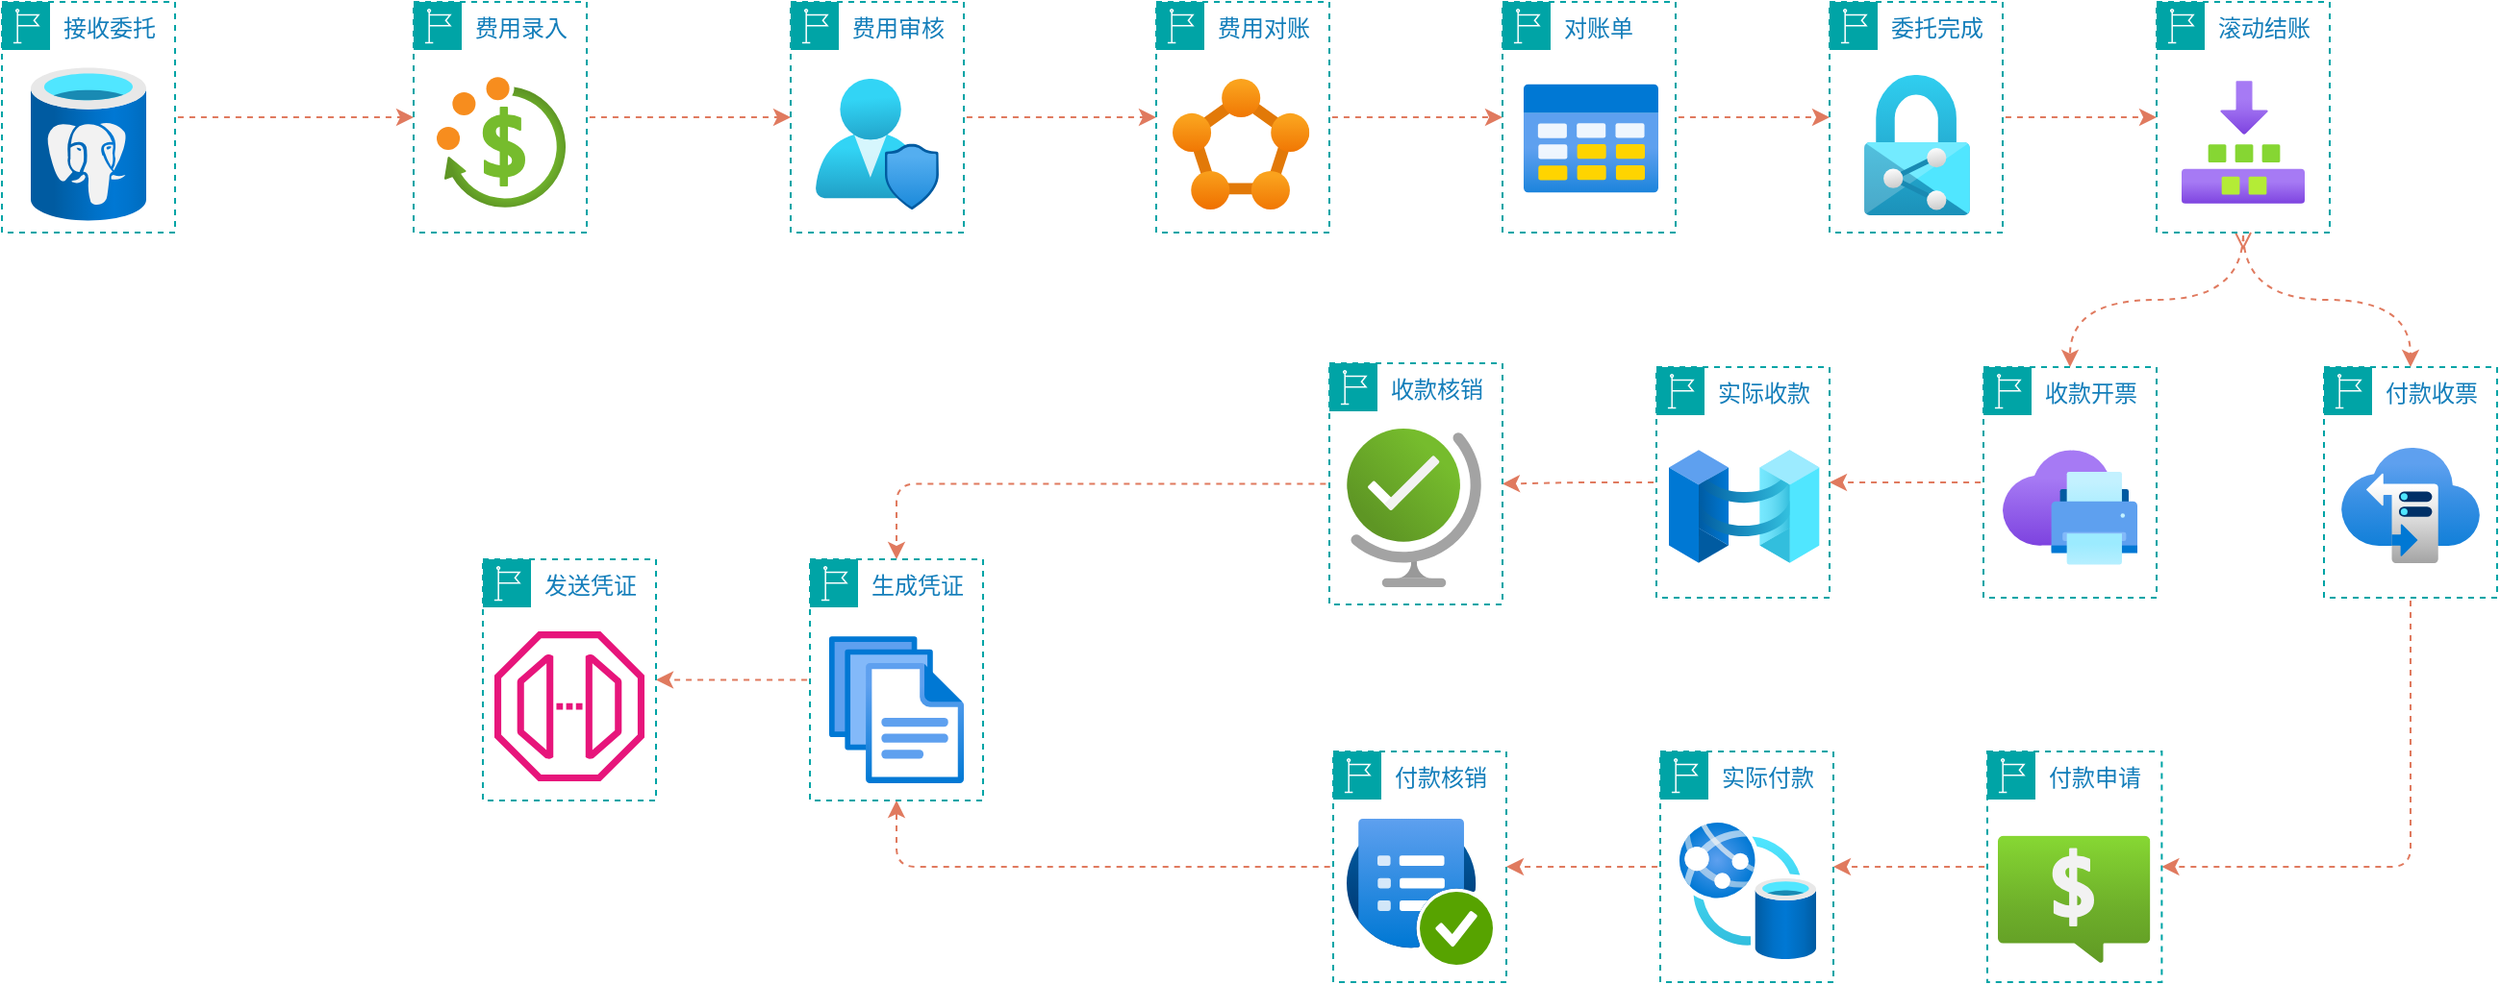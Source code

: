<mxfile version="26.2.2">
  <diagram name="第 1 页" id="OYfZ1aR9nhaGfi7T9HBL">
    <mxGraphModel dx="1428" dy="841" grid="1" gridSize="10" guides="1" tooltips="1" connect="1" arrows="1" fold="1" page="1" pageScale="1" pageWidth="1920" pageHeight="1200" math="0" shadow="0">
      <root>
        <mxCell id="0" />
        <mxCell id="1" parent="0" />
        <mxCell id="cMBpH79swEZqhEmMx16I-26" value="" style="edgeStyle=orthogonalEdgeStyle;rounded=0;orthogonalLoop=1;jettySize=auto;html=1;strokeColor=#E07A5F;fontColor=#393C56;fillColor=#F2CC8F;flowAnimation=1;dashed=1;flowAnimationDuration=1500;" parent="1" source="cMBpH79swEZqhEmMx16I-23" target="cMBpH79swEZqhEmMx16I-24" edge="1">
          <mxGeometry relative="1" as="geometry" />
        </mxCell>
        <mxCell id="cMBpH79swEZqhEmMx16I-23" value="接收委托" style="points=[[0,0],[0.25,0],[0.5,0],[0.75,0],[1,0],[1,0.25],[1,0.5],[1,0.75],[1,1],[0.75,1],[0.5,1],[0.25,1],[0,1],[0,0.75],[0,0.5],[0,0.25]];outlineConnect=0;gradientColor=none;html=1;whiteSpace=wrap;fontSize=12;fontStyle=0;container=1;pointerEvents=0;collapsible=0;recursiveResize=0;shape=mxgraph.aws4.group;grIcon=mxgraph.aws4.group_region;strokeColor=#00A4A6;fillColor=none;verticalAlign=top;align=left;spacingLeft=30;fontColor=#147EBA;dashed=1;" parent="1" vertex="1">
          <mxGeometry x="40" y="40" width="90" height="120" as="geometry" />
        </mxCell>
        <mxCell id="cMBpH79swEZqhEmMx16I-18" value="" style="image;aspect=fixed;html=1;points=[];align=center;fontSize=12;image=img/lib/azure2/databases/Azure_Database_PostgreSQL_Server.svg;strokeColor=#E07A5F;fontColor=#393C56;fillColor=#F2CC8F;" parent="cMBpH79swEZqhEmMx16I-23" vertex="1">
          <mxGeometry x="15" y="34" width="60" height="79.96" as="geometry" />
        </mxCell>
        <mxCell id="cMBpH79swEZqhEmMx16I-30" value="" style="edgeStyle=orthogonalEdgeStyle;rounded=0;orthogonalLoop=1;jettySize=auto;html=1;strokeColor=#E07A5F;fontColor=#393C56;fillColor=#F2CC8F;flowAnimation=1;flowAnimationDuration=1500;dashed=1;" parent="1" source="cMBpH79swEZqhEmMx16I-24" target="cMBpH79swEZqhEmMx16I-28" edge="1">
          <mxGeometry relative="1" as="geometry" />
        </mxCell>
        <mxCell id="cMBpH79swEZqhEmMx16I-24" value="费用录入" style="points=[[0,0],[0.25,0],[0.5,0],[0.75,0],[1,0],[1,0.25],[1,0.5],[1,0.75],[1,1],[0.75,1],[0.5,1],[0.25,1],[0,1],[0,0.75],[0,0.5],[0,0.25]];outlineConnect=0;gradientColor=none;html=1;whiteSpace=wrap;fontSize=12;fontStyle=0;container=1;pointerEvents=0;collapsible=0;recursiveResize=0;shape=mxgraph.aws4.group;grIcon=mxgraph.aws4.group_region;strokeColor=#00A4A6;fillColor=none;verticalAlign=top;align=left;spacingLeft=30;fontColor=#147EBA;dashed=1;textShadow=0;labelBorderColor=none;fontFamily=Helvetica;" parent="1" vertex="1">
          <mxGeometry x="254" y="40" width="90" height="120" as="geometry" />
        </mxCell>
        <mxCell id="cMBpH79swEZqhEmMx16I-27" value="" style="image;aspect=fixed;html=1;points=[];align=center;fontSize=12;image=img/lib/azure2/general/Cost_Budgets.svg;strokeColor=#E07A5F;fontColor=#393C56;fillColor=#F2CC8F;" parent="cMBpH79swEZqhEmMx16I-24" vertex="1">
          <mxGeometry x="12" y="39" width="67" height="68" as="geometry" />
        </mxCell>
        <mxCell id="NnhlYKm7lTxHVmqQh2AR-3" value="" style="edgeStyle=orthogonalEdgeStyle;rounded=0;orthogonalLoop=1;jettySize=auto;html=1;dashed=1;flowAnimation=1;flowAnimationDuration=1500;strokeColor=#E07A5F;" parent="1" source="cMBpH79swEZqhEmMx16I-28" target="NnhlYKm7lTxHVmqQh2AR-1" edge="1">
          <mxGeometry relative="1" as="geometry" />
        </mxCell>
        <mxCell id="cMBpH79swEZqhEmMx16I-28" value="费用审核" style="points=[[0,0],[0.25,0],[0.5,0],[0.75,0],[1,0],[1,0.25],[1,0.5],[1,0.75],[1,1],[0.75,1],[0.5,1],[0.25,1],[0,1],[0,0.75],[0,0.5],[0,0.25]];outlineConnect=0;gradientColor=none;html=1;whiteSpace=wrap;fontSize=12;fontStyle=0;container=1;pointerEvents=0;collapsible=0;recursiveResize=0;shape=mxgraph.aws4.group;grIcon=mxgraph.aws4.group_region;strokeColor=#00A4A6;fillColor=none;verticalAlign=top;align=left;spacingLeft=30;fontColor=#147EBA;dashed=1;textShadow=0;labelBorderColor=none;fontFamily=Helvetica;" parent="1" vertex="1">
          <mxGeometry x="450" y="40" width="90" height="120" as="geometry" />
        </mxCell>
        <mxCell id="cMBpH79swEZqhEmMx16I-31" value="" style="image;aspect=fixed;html=1;points=[];align=center;fontSize=12;image=img/lib/azure2/management_governance/User_Privacy.svg;strokeColor=#E07A5F;fontColor=#393C56;fillColor=#F2CC8F;" parent="cMBpH79swEZqhEmMx16I-28" vertex="1">
          <mxGeometry x="13" y="39.98" width="64" height="68" as="geometry" />
        </mxCell>
        <mxCell id="NnhlYKm7lTxHVmqQh2AR-7" value="" style="edgeStyle=orthogonalEdgeStyle;shape=connector;rounded=0;orthogonalLoop=1;jettySize=auto;html=1;dashed=1;strokeColor=#E07A5F;align=center;verticalAlign=middle;fontFamily=Helvetica;fontSize=11;fontColor=default;labelBackgroundColor=default;endArrow=classic;flowAnimation=1;flowAnimationDuration=1500;" parent="1" source="NnhlYKm7lTxHVmqQh2AR-1" target="NnhlYKm7lTxHVmqQh2AR-5" edge="1">
          <mxGeometry relative="1" as="geometry" />
        </mxCell>
        <mxCell id="NnhlYKm7lTxHVmqQh2AR-1" value="费用对账" style="points=[[0,0],[0.25,0],[0.5,0],[0.75,0],[1,0],[1,0.25],[1,0.5],[1,0.75],[1,1],[0.75,1],[0.5,1],[0.25,1],[0,1],[0,0.75],[0,0.5],[0,0.25]];outlineConnect=0;gradientColor=none;html=1;whiteSpace=wrap;fontSize=12;fontStyle=0;container=1;pointerEvents=0;collapsible=0;recursiveResize=0;shape=mxgraph.aws4.group;grIcon=mxgraph.aws4.group_region;strokeColor=#00A4A6;fillColor=none;verticalAlign=top;align=left;spacingLeft=30;fontColor=#147EBA;dashed=1;textShadow=0;labelBorderColor=none;fontFamily=Helvetica;" parent="1" vertex="1">
          <mxGeometry x="640" y="40" width="90" height="120" as="geometry" />
        </mxCell>
        <mxCell id="NnhlYKm7lTxHVmqQh2AR-4" value="" style="image;aspect=fixed;html=1;points=[];align=center;fontSize=12;image=img/lib/azure2/containers/Service_Fabric_Clusters.svg;" parent="NnhlYKm7lTxHVmqQh2AR-1" vertex="1">
          <mxGeometry x="8.5" y="40" width="71.17" height="67.98" as="geometry" />
        </mxCell>
        <mxCell id="NnhlYKm7lTxHVmqQh2AR-13" value="" style="edgeStyle=orthogonalEdgeStyle;shape=connector;rounded=0;orthogonalLoop=1;jettySize=auto;html=1;dashed=1;strokeColor=#E07A5F;align=center;verticalAlign=middle;fontFamily=Helvetica;fontSize=11;fontColor=default;labelBackgroundColor=default;endArrow=classic;flowAnimation=1;flowAnimationDuration=1500;" parent="1" source="NnhlYKm7lTxHVmqQh2AR-5" target="NnhlYKm7lTxHVmqQh2AR-11" edge="1">
          <mxGeometry relative="1" as="geometry" />
        </mxCell>
        <mxCell id="NnhlYKm7lTxHVmqQh2AR-5" value="对账单" style="points=[[0,0],[0.25,0],[0.5,0],[0.75,0],[1,0],[1,0.25],[1,0.5],[1,0.75],[1,1],[0.75,1],[0.5,1],[0.25,1],[0,1],[0,0.75],[0,0.5],[0,0.25]];outlineConnect=0;gradientColor=none;html=1;whiteSpace=wrap;fontSize=12;fontStyle=0;container=1;pointerEvents=0;collapsible=0;recursiveResize=0;shape=mxgraph.aws4.group;grIcon=mxgraph.aws4.group_region;strokeColor=#00A4A6;fillColor=none;verticalAlign=top;align=left;spacingLeft=30;fontColor=#147EBA;dashed=1;textShadow=0;labelBorderColor=none;fontFamily=Helvetica;" parent="1" vertex="1">
          <mxGeometry x="820" y="40" width="90" height="120" as="geometry" />
        </mxCell>
        <mxCell id="NnhlYKm7lTxHVmqQh2AR-8" value="" style="image;html=1;points=[];align=center;fontSize=12;image=img/lib/azure2/general/Table.svg;fontFamily=Helvetica;fontColor=default;labelBackgroundColor=default;" parent="NnhlYKm7lTxHVmqQh2AR-5" vertex="1">
          <mxGeometry x="11" y="40" width="70" height="61.98" as="geometry" />
        </mxCell>
        <mxCell id="NnhlYKm7lTxHVmqQh2AR-17" value="" style="edgeStyle=orthogonalEdgeStyle;shape=connector;rounded=0;orthogonalLoop=1;jettySize=auto;html=1;dashed=1;strokeColor=#E07A5F;align=center;verticalAlign=middle;fontFamily=Helvetica;fontSize=11;fontColor=default;labelBackgroundColor=default;endArrow=classic;flowAnimation=1;flowAnimationDuration=1500;" parent="1" source="NnhlYKm7lTxHVmqQh2AR-11" target="NnhlYKm7lTxHVmqQh2AR-15" edge="1">
          <mxGeometry relative="1" as="geometry" />
        </mxCell>
        <mxCell id="NnhlYKm7lTxHVmqQh2AR-11" value="委托完成" style="points=[[0,0],[0.25,0],[0.5,0],[0.75,0],[1,0],[1,0.25],[1,0.5],[1,0.75],[1,1],[0.75,1],[0.5,1],[0.25,1],[0,1],[0,0.75],[0,0.5],[0,0.25]];outlineConnect=0;gradientColor=none;html=1;whiteSpace=wrap;fontSize=12;fontStyle=0;container=1;pointerEvents=0;collapsible=0;recursiveResize=0;shape=mxgraph.aws4.group;grIcon=mxgraph.aws4.group_region;strokeColor=#00A4A6;fillColor=none;verticalAlign=top;align=left;spacingLeft=30;fontColor=#147EBA;dashed=1;textShadow=0;labelBorderColor=none;fontFamily=Helvetica;" parent="1" vertex="1">
          <mxGeometry x="990" y="40" width="90" height="120" as="geometry" />
        </mxCell>
        <mxCell id="NnhlYKm7lTxHVmqQh2AR-14" value="" style="image;aspect=fixed;html=1;points=[];align=center;fontSize=12;image=img/lib/azure2/identity/Azure_Information_Protection.svg;fontFamily=Helvetica;fontColor=default;labelBackgroundColor=default;" parent="NnhlYKm7lTxHVmqQh2AR-11" vertex="1">
          <mxGeometry x="18" y="37.99" width="54.97" height="73.01" as="geometry" />
        </mxCell>
        <mxCell id="NnhlYKm7lTxHVmqQh2AR-21" value="" style="edgeStyle=orthogonalEdgeStyle;shape=connector;rounded=0;orthogonalLoop=1;jettySize=auto;html=1;dashed=1;strokeColor=#E07A5F;align=center;verticalAlign=middle;fontFamily=Helvetica;fontSize=11;fontColor=default;labelBackgroundColor=default;endArrow=classic;flowAnimation=1;flowAnimationDuration=1500;curved=1;" parent="1" source="NnhlYKm7lTxHVmqQh2AR-15" target="NnhlYKm7lTxHVmqQh2AR-19" edge="1">
          <mxGeometry relative="1" as="geometry" />
        </mxCell>
        <mxCell id="NnhlYKm7lTxHVmqQh2AR-24" value="" style="edgeStyle=orthogonalEdgeStyle;shape=connector;rounded=0;orthogonalLoop=1;jettySize=auto;html=1;dashed=1;strokeColor=#E07A5F;align=center;verticalAlign=middle;fontFamily=Helvetica;fontSize=11;fontColor=default;labelBackgroundColor=default;endArrow=classic;flowAnimation=1;flowAnimationDuration=1500;curved=1;startArrow=ERmany;startFill=0;" parent="1" source="NnhlYKm7lTxHVmqQh2AR-15" target="NnhlYKm7lTxHVmqQh2AR-22" edge="1">
          <mxGeometry relative="1" as="geometry" />
        </mxCell>
        <mxCell id="NnhlYKm7lTxHVmqQh2AR-15" value="滚动结账" style="points=[[0,0],[0.25,0],[0.5,0],[0.75,0],[1,0],[1,0.25],[1,0.5],[1,0.75],[1,1],[0.75,1],[0.5,1],[0.25,1],[0,1],[0,0.75],[0,0.5],[0,0.25]];outlineConnect=0;gradientColor=none;html=1;whiteSpace=wrap;fontSize=12;fontStyle=0;container=1;pointerEvents=0;collapsible=0;recursiveResize=0;shape=mxgraph.aws4.group;grIcon=mxgraph.aws4.group_region;strokeColor=#00A4A6;fillColor=none;verticalAlign=top;align=left;spacingLeft=30;fontColor=#147EBA;dashed=1;textShadow=0;labelBorderColor=none;fontFamily=Helvetica;" parent="1" vertex="1">
          <mxGeometry x="1160" y="40" width="90" height="120" as="geometry" />
        </mxCell>
        <mxCell id="NnhlYKm7lTxHVmqQh2AR-18" value="" style="image;aspect=fixed;html=1;points=[];align=center;fontSize=12;image=img/lib/azure2/general/Builds.svg;fontFamily=Helvetica;fontColor=default;labelBackgroundColor=default;" parent="NnhlYKm7lTxHVmqQh2AR-15" vertex="1">
          <mxGeometry x="13" y="41" width="64" height="64" as="geometry" />
        </mxCell>
        <mxCell id="NnhlYKm7lTxHVmqQh2AR-30" value="" style="edgeStyle=orthogonalEdgeStyle;shape=connector;rounded=0;orthogonalLoop=1;jettySize=auto;html=1;dashed=1;strokeColor=#E07A5F;align=center;verticalAlign=middle;fontFamily=Helvetica;fontSize=11;fontColor=default;labelBackgroundColor=default;endArrow=classic;flowAnimation=1;flowAnimationDuration=1500;" parent="1" source="NnhlYKm7lTxHVmqQh2AR-19" target="NnhlYKm7lTxHVmqQh2AR-28" edge="1">
          <mxGeometry relative="1" as="geometry" />
        </mxCell>
        <mxCell id="NnhlYKm7lTxHVmqQh2AR-19" value="收款开票" style="points=[[0,0],[0.25,0],[0.5,0],[0.75,0],[1,0],[1,0.25],[1,0.5],[1,0.75],[1,1],[0.75,1],[0.5,1],[0.25,1],[0,1],[0,0.75],[0,0.5],[0,0.25]];outlineConnect=0;gradientColor=none;html=1;whiteSpace=wrap;fontSize=12;fontStyle=0;container=1;pointerEvents=0;collapsible=0;recursiveResize=0;shape=mxgraph.aws4.group;grIcon=mxgraph.aws4.group_region;strokeColor=#00A4A6;fillColor=none;verticalAlign=top;align=left;spacingLeft=30;fontColor=#147EBA;dashed=1;textShadow=0;labelBorderColor=none;fontFamily=Helvetica;" parent="1" vertex="1">
          <mxGeometry x="1070" y="230" width="90" height="120" as="geometry" />
        </mxCell>
        <mxCell id="NnhlYKm7lTxHVmqQh2AR-26" value="" style="image;aspect=fixed;html=1;points=[];align=center;fontSize=12;image=img/lib/azure2/other/Universal_Print.svg;fontFamily=Helvetica;fontColor=default;labelBackgroundColor=default;" parent="NnhlYKm7lTxHVmqQh2AR-19" vertex="1">
          <mxGeometry x="10" y="43" width="70" height="60" as="geometry" />
        </mxCell>
        <mxCell id="NnhlYKm7lTxHVmqQh2AR-33" value="" style="edgeStyle=orthogonalEdgeStyle;shape=connector;rounded=1;orthogonalLoop=1;jettySize=auto;html=1;dashed=1;strokeColor=#E07A5F;align=center;verticalAlign=middle;fontFamily=Helvetica;fontSize=11;fontColor=default;labelBackgroundColor=default;endArrow=classic;flowAnimation=1;flowAnimationDuration=1500;entryX=1;entryY=0.5;entryDx=0;entryDy=0;exitX=0.5;exitY=1;exitDx=0;exitDy=0;curved=0;" parent="1" source="NnhlYKm7lTxHVmqQh2AR-22" target="NnhlYKm7lTxHVmqQh2AR-31" edge="1">
          <mxGeometry relative="1" as="geometry" />
        </mxCell>
        <mxCell id="NnhlYKm7lTxHVmqQh2AR-22" value="付款收票" style="points=[[0,0],[0.25,0],[0.5,0],[0.75,0],[1,0],[1,0.25],[1,0.5],[1,0.75],[1,1],[0.75,1],[0.5,1],[0.25,1],[0,1],[0,0.75],[0,0.5],[0,0.25]];outlineConnect=0;gradientColor=none;html=1;whiteSpace=wrap;fontSize=12;fontStyle=0;container=1;pointerEvents=0;collapsible=0;recursiveResize=0;shape=mxgraph.aws4.group;grIcon=mxgraph.aws4.group_region;strokeColor=#00A4A6;fillColor=none;verticalAlign=top;align=left;spacingLeft=30;fontColor=#147EBA;dashed=1;textShadow=0;labelBorderColor=none;fontFamily=Helvetica;" parent="1" vertex="1">
          <mxGeometry x="1247" y="230" width="90" height="120" as="geometry" />
        </mxCell>
        <mxCell id="NnhlYKm7lTxHVmqQh2AR-27" value="" style="image;aspect=fixed;html=1;points=[];align=center;fontSize=12;image=img/lib/azure2/storage/Storage_Sync_Services.svg;fontFamily=Helvetica;fontColor=default;labelBackgroundColor=default;" parent="NnhlYKm7lTxHVmqQh2AR-22" vertex="1">
          <mxGeometry x="9" y="42" width="72" height="60" as="geometry" />
        </mxCell>
        <mxCell id="NnhlYKm7lTxHVmqQh2AR-44" value="" style="edgeStyle=orthogonalEdgeStyle;shape=connector;rounded=0;orthogonalLoop=1;jettySize=auto;html=1;dashed=1;strokeColor=#E07A5F;align=center;verticalAlign=middle;fontFamily=Helvetica;fontSize=11;fontColor=default;labelBackgroundColor=default;endArrow=classic;flowAnimation=1;flowAnimationDuration=1500;" parent="1" source="NnhlYKm7lTxHVmqQh2AR-28" target="NnhlYKm7lTxHVmqQh2AR-42" edge="1">
          <mxGeometry relative="1" as="geometry" />
        </mxCell>
        <mxCell id="NnhlYKm7lTxHVmqQh2AR-28" value="实际收款" style="points=[[0,0],[0.25,0],[0.5,0],[0.75,0],[1,0],[1,0.25],[1,0.5],[1,0.75],[1,1],[0.75,1],[0.5,1],[0.25,1],[0,1],[0,0.75],[0,0.5],[0,0.25]];outlineConnect=0;gradientColor=none;html=1;whiteSpace=wrap;fontSize=12;fontStyle=0;container=1;pointerEvents=0;collapsible=0;recursiveResize=0;shape=mxgraph.aws4.group;grIcon=mxgraph.aws4.group_region;strokeColor=#00A4A6;fillColor=none;verticalAlign=top;align=left;spacingLeft=30;fontColor=#147EBA;dashed=1;textShadow=0;labelBorderColor=none;fontFamily=Helvetica;" parent="1" vertex="1">
          <mxGeometry x="900" y="230" width="90" height="120" as="geometry" />
        </mxCell>
        <mxCell id="NnhlYKm7lTxHVmqQh2AR-35" value="" style="image;aspect=fixed;html=1;points=[];align=center;fontSize=12;image=img/lib/azure2/management_governance/Azure_Arc.svg;fontFamily=Helvetica;fontColor=default;labelBackgroundColor=default;" parent="NnhlYKm7lTxHVmqQh2AR-28" vertex="1">
          <mxGeometry x="6.5" y="43" width="78.29" height="59" as="geometry" />
        </mxCell>
        <mxCell id="NnhlYKm7lTxHVmqQh2AR-40" value="" style="edgeStyle=orthogonalEdgeStyle;shape=connector;rounded=0;orthogonalLoop=1;jettySize=auto;html=1;dashed=1;strokeColor=#E07A5F;align=center;verticalAlign=middle;fontFamily=Helvetica;fontSize=11;fontColor=default;labelBackgroundColor=default;endArrow=classic;flowAnimation=1;flowAnimationDuration=1500;" parent="1" source="NnhlYKm7lTxHVmqQh2AR-31" target="NnhlYKm7lTxHVmqQh2AR-38" edge="1">
          <mxGeometry relative="1" as="geometry" />
        </mxCell>
        <mxCell id="NnhlYKm7lTxHVmqQh2AR-31" value="付款申请" style="points=[[0,0],[0.25,0],[0.5,0],[0.75,0],[1,0],[1,0.25],[1,0.5],[1,0.75],[1,1],[0.75,1],[0.5,1],[0.25,1],[0,1],[0,0.75],[0,0.5],[0,0.25]];outlineConnect=0;gradientColor=none;html=1;whiteSpace=wrap;fontSize=12;fontStyle=0;container=1;pointerEvents=0;collapsible=0;recursiveResize=0;shape=mxgraph.aws4.group;grIcon=mxgraph.aws4.group_region;strokeColor=#00A4A6;fillColor=none;verticalAlign=top;align=left;spacingLeft=30;fontColor=#147EBA;dashed=1;textShadow=0;labelBorderColor=none;fontFamily=Helvetica;" parent="1" vertex="1">
          <mxGeometry x="1072" y="430" width="90.69" height="120" as="geometry" />
        </mxCell>
        <mxCell id="NnhlYKm7lTxHVmqQh2AR-41" value="" style="image;aspect=fixed;html=1;points=[];align=center;fontSize=12;image=img/lib/azure2/general/Cost_Alerts.svg;fontFamily=Helvetica;fontColor=default;labelBackgroundColor=default;" parent="NnhlYKm7lTxHVmqQh2AR-31" vertex="1">
          <mxGeometry x="5.5" y="43.81" width="79.19" height="66.19" as="geometry" />
        </mxCell>
        <mxCell id="NnhlYKm7lTxHVmqQh2AR-49" value="" style="edgeStyle=orthogonalEdgeStyle;shape=connector;rounded=0;orthogonalLoop=1;jettySize=auto;html=1;dashed=1;strokeColor=#E07A5F;align=center;verticalAlign=middle;fontFamily=Helvetica;fontSize=11;fontColor=default;labelBackgroundColor=default;endArrow=classic;flowAnimation=1;flowAnimationDuration=1500;" parent="1" source="NnhlYKm7lTxHVmqQh2AR-38" target="NnhlYKm7lTxHVmqQh2AR-47" edge="1">
          <mxGeometry relative="1" as="geometry" />
        </mxCell>
        <mxCell id="NnhlYKm7lTxHVmqQh2AR-38" value="实际付款" style="points=[[0,0],[0.25,0],[0.5,0],[0.75,0],[1,0],[1,0.25],[1,0.5],[1,0.75],[1,1],[0.75,1],[0.5,1],[0.25,1],[0,1],[0,0.75],[0,0.5],[0,0.25]];outlineConnect=0;gradientColor=none;html=1;whiteSpace=wrap;fontSize=12;fontStyle=0;container=1;pointerEvents=0;collapsible=0;recursiveResize=0;shape=mxgraph.aws4.group;grIcon=mxgraph.aws4.group_region;strokeColor=#00A4A6;fillColor=none;verticalAlign=top;align=left;spacingLeft=30;fontColor=#147EBA;dashed=1;textShadow=0;labelBorderColor=none;fontFamily=Helvetica;" parent="1" vertex="1">
          <mxGeometry x="902" y="430" width="90" height="120" as="geometry" />
        </mxCell>
        <mxCell id="r3DuShS3EowYNl5BbGFh-4" value="" style="image;aspect=fixed;html=1;points=[];align=center;fontSize=12;image=img/lib/azure2/other/Web_App_Database.svg;fontFamily=Helvetica;fontColor=#393C56;labelBackgroundColor=default;" vertex="1" parent="NnhlYKm7lTxHVmqQh2AR-38">
          <mxGeometry x="10" y="37" width="71" height="71" as="geometry" />
        </mxCell>
        <mxCell id="NnhlYKm7lTxHVmqQh2AR-54" value="" style="edgeStyle=orthogonalEdgeStyle;shape=connector;rounded=1;orthogonalLoop=1;jettySize=auto;html=1;dashed=1;strokeColor=#E07A5F;align=center;verticalAlign=middle;fontFamily=Helvetica;fontSize=11;fontColor=default;labelBackgroundColor=default;endArrow=classic;flowAnimation=1;flowAnimationDuration=1431;endFill=1;curved=0;jumpStyle=arc;jumpSize=2;snapToPoint=0;comic=0;flowAnimationTimingFunction=linear;fixDash=0;entryX=0.5;entryY=0;entryDx=0;entryDy=0;" parent="1" source="NnhlYKm7lTxHVmqQh2AR-42" target="NnhlYKm7lTxHVmqQh2AR-52" edge="1">
          <mxGeometry relative="1" as="geometry" />
        </mxCell>
        <mxCell id="NnhlYKm7lTxHVmqQh2AR-42" value="收款核销" style="points=[[0,0],[0.25,0],[0.5,0],[0.75,0],[1,0],[1,0.25],[1,0.5],[1,0.75],[1,1],[0.75,1],[0.5,1],[0.25,1],[0,1],[0,0.75],[0,0.5],[0,0.25]];outlineConnect=0;gradientColor=none;html=1;whiteSpace=wrap;fontSize=12;fontStyle=0;container=1;pointerEvents=0;collapsible=0;recursiveResize=0;shape=mxgraph.aws4.group;grIcon=mxgraph.aws4.group_region;strokeColor=#00A4A6;fillColor=none;verticalAlign=top;align=left;spacingLeft=30;fontColor=#147EBA;dashed=1;textShadow=0;labelBorderColor=none;fontFamily=Helvetica;" parent="1" vertex="1">
          <mxGeometry x="730" y="228" width="90" height="125.5" as="geometry" />
        </mxCell>
        <mxCell id="NnhlYKm7lTxHVmqQh2AR-51" value="" style="image;aspect=fixed;html=1;points=[];align=center;fontSize=12;image=img/lib/azure2/general/Globe_Success.svg;fontFamily=Helvetica;fontColor=default;labelBackgroundColor=default;" parent="NnhlYKm7lTxHVmqQh2AR-42" vertex="1">
          <mxGeometry x="9" y="34" width="70" height="82.5" as="geometry" />
        </mxCell>
        <mxCell id="NnhlYKm7lTxHVmqQh2AR-63" value="" style="edgeStyle=orthogonalEdgeStyle;shape=connector;rounded=1;orthogonalLoop=1;jettySize=auto;html=1;dashed=1;strokeColor=#E07A5F;align=center;verticalAlign=middle;fontFamily=Helvetica;fontSize=11;fontColor=default;labelBackgroundColor=default;endArrow=classic;flowAnimation=1;flowAnimationDuration=1463;endFill=1;curved=0;jumpStyle=arc;jumpSize=1;startFill=1;entryX=0.5;entryY=1;entryDx=0;entryDy=0;" parent="1" source="NnhlYKm7lTxHVmqQh2AR-47" target="NnhlYKm7lTxHVmqQh2AR-52" edge="1">
          <mxGeometry relative="1" as="geometry">
            <mxPoint x="652" y="490" as="targetPoint" />
          </mxGeometry>
        </mxCell>
        <mxCell id="NnhlYKm7lTxHVmqQh2AR-47" value="付款核销" style="points=[[0,0],[0.25,0],[0.5,0],[0.75,0],[1,0],[1,0.25],[1,0.5],[1,0.75],[1,1],[0.75,1],[0.5,1],[0.25,1],[0,1],[0,0.75],[0,0.5],[0,0.25]];outlineConnect=0;gradientColor=none;html=1;whiteSpace=wrap;fontSize=12;fontStyle=0;container=1;pointerEvents=0;collapsible=0;recursiveResize=0;shape=mxgraph.aws4.group;grIcon=mxgraph.aws4.group_region;strokeColor=#00A4A6;fillColor=none;verticalAlign=top;align=left;spacingLeft=30;fontColor=#147EBA;dashed=1;textShadow=0;labelBorderColor=none;fontFamily=Helvetica;" parent="1" vertex="1">
          <mxGeometry x="732" y="430" width="90" height="120" as="geometry" />
        </mxCell>
        <mxCell id="NnhlYKm7lTxHVmqQh2AR-50" value="" style="image;aspect=fixed;html=1;points=[];align=center;fontSize=12;image=img/lib/azure2/other/Compliance_Center.svg;fontFamily=Helvetica;fontColor=default;labelBackgroundColor=default;" parent="NnhlYKm7lTxHVmqQh2AR-47" vertex="1">
          <mxGeometry x="7" y="35" width="76" height="76" as="geometry" />
        </mxCell>
        <mxCell id="NnhlYKm7lTxHVmqQh2AR-59" value="" style="edgeStyle=orthogonalEdgeStyle;shape=connector;rounded=0;orthogonalLoop=1;jettySize=auto;html=1;dashed=1;strokeColor=#E07A5F;align=center;verticalAlign=middle;fontFamily=Helvetica;fontSize=11;fontColor=default;labelBackgroundColor=default;endArrow=classic;flowAnimation=1;flowAnimationDuration=1500;" parent="1" source="NnhlYKm7lTxHVmqQh2AR-52" target="NnhlYKm7lTxHVmqQh2AR-57" edge="1">
          <mxGeometry relative="1" as="geometry" />
        </mxCell>
        <mxCell id="NnhlYKm7lTxHVmqQh2AR-52" value="生成凭证" style="points=[[0,0],[0.25,0],[0.5,0],[0.75,0],[1,0],[1,0.25],[1,0.5],[1,0.75],[1,1],[0.75,1],[0.5,1],[0.25,1],[0,1],[0,0.75],[0,0.5],[0,0.25]];outlineConnect=0;gradientColor=none;html=1;whiteSpace=wrap;fontSize=12;fontStyle=0;container=1;pointerEvents=0;collapsible=0;recursiveResize=0;shape=mxgraph.aws4.group;grIcon=mxgraph.aws4.group_region;strokeColor=#00A4A6;fillColor=none;verticalAlign=top;align=left;spacingLeft=30;fontColor=#147EBA;dashed=1;textShadow=0;labelBorderColor=none;fontFamily=Helvetica;" parent="1" vertex="1">
          <mxGeometry x="460" y="330" width="90" height="125.5" as="geometry" />
        </mxCell>
        <mxCell id="NnhlYKm7lTxHVmqQh2AR-56" value="" style="image;aspect=fixed;html=1;points=[];align=center;fontSize=12;image=img/lib/azure2/general/Files.svg;fontFamily=Helvetica;fontColor=default;labelBackgroundColor=default;" parent="NnhlYKm7lTxHVmqQh2AR-52" vertex="1">
          <mxGeometry x="10" y="40" width="70" height="76.56" as="geometry" />
        </mxCell>
        <mxCell id="NnhlYKm7lTxHVmqQh2AR-57" value="发送凭证" style="points=[[0,0],[0.25,0],[0.5,0],[0.75,0],[1,0],[1,0.25],[1,0.5],[1,0.75],[1,1],[0.75,1],[0.5,1],[0.25,1],[0,1],[0,0.75],[0,0.5],[0,0.25]];outlineConnect=0;gradientColor=none;html=1;whiteSpace=wrap;fontSize=12;fontStyle=0;container=1;pointerEvents=0;collapsible=0;recursiveResize=0;shape=mxgraph.aws4.group;grIcon=mxgraph.aws4.group_region;strokeColor=#00A4A6;fillColor=none;verticalAlign=top;align=left;spacingLeft=30;fontColor=#147EBA;dashed=1;textShadow=0;labelBorderColor=none;fontFamily=Helvetica;" parent="1" vertex="1">
          <mxGeometry x="290" y="330" width="90" height="125.5" as="geometry" />
        </mxCell>
        <mxCell id="NnhlYKm7lTxHVmqQh2AR-60" value="" style="sketch=0;outlineConnect=0;fontColor=#232F3E;gradientColor=none;fillColor=#E7157B;strokeColor=none;dashed=0;verticalLabelPosition=bottom;verticalAlign=top;align=center;html=1;fontSize=12;fontStyle=0;aspect=fixed;pointerEvents=1;shape=mxgraph.aws4.endpoint;fontFamily=Helvetica;labelBackgroundColor=default;" parent="NnhlYKm7lTxHVmqQh2AR-57" vertex="1">
          <mxGeometry x="6" y="37.56" width="78" height="78" as="geometry" />
        </mxCell>
      </root>
    </mxGraphModel>
  </diagram>
</mxfile>
